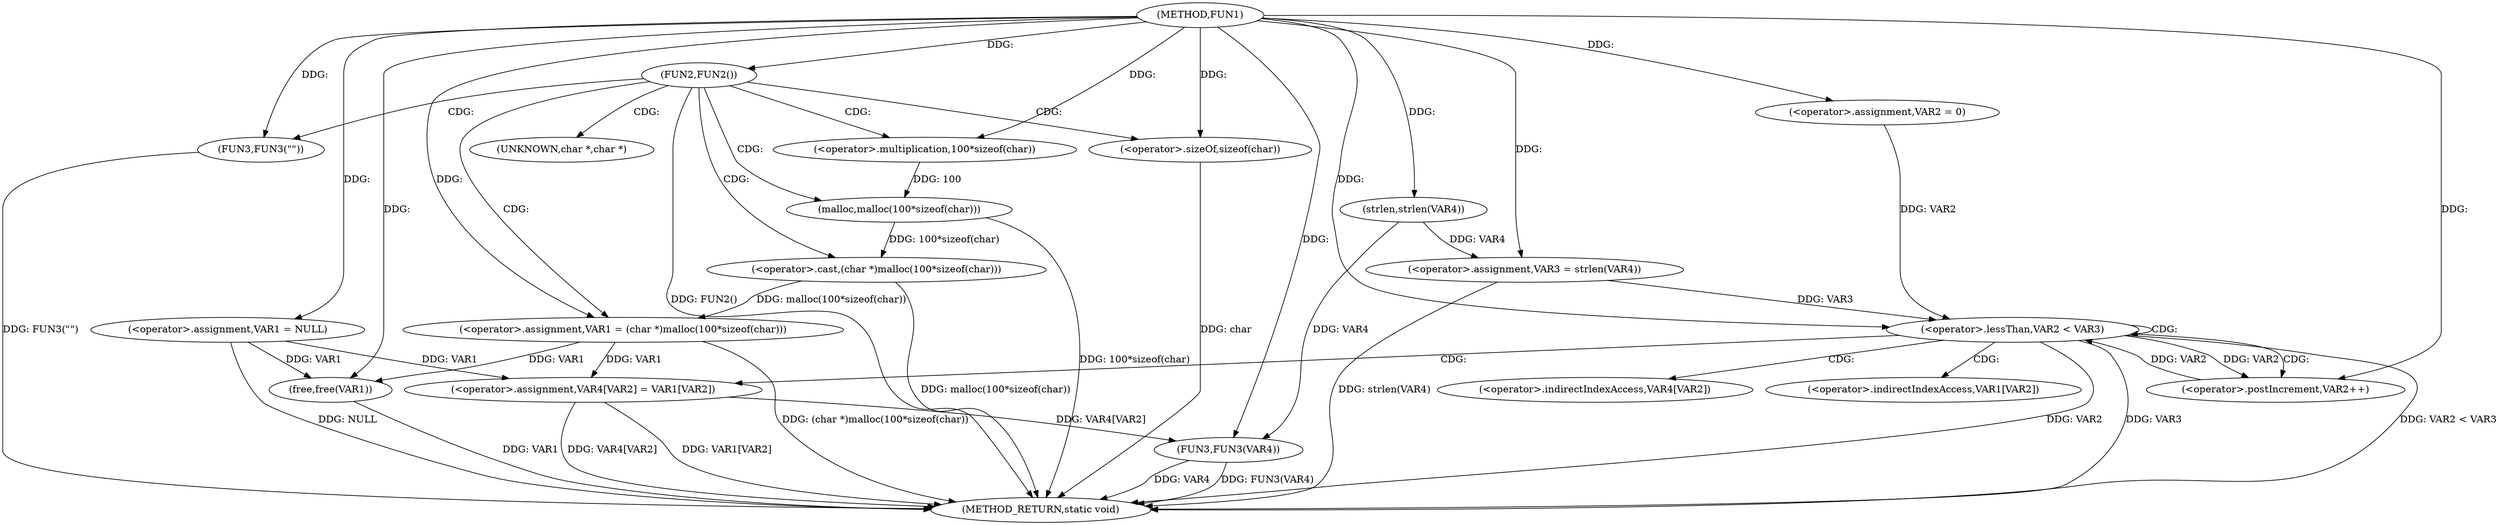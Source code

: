 digraph FUN1 {  
"1000100" [label = "(METHOD,FUN1)" ]
"1000151" [label = "(METHOD_RETURN,static void)" ]
"1000103" [label = "(<operator>.assignment,VAR1 = NULL)" ]
"1000107" [label = "(FUN2,FUN2())" ]
"1000109" [label = "(FUN3,FUN3(\"\"))" ]
"1000113" [label = "(<operator>.assignment,VAR1 = (char *)malloc(100*sizeof(char)))" ]
"1000115" [label = "(<operator>.cast,(char *)malloc(100*sizeof(char)))" ]
"1000117" [label = "(malloc,malloc(100*sizeof(char)))" ]
"1000118" [label = "(<operator>.multiplication,100*sizeof(char))" ]
"1000120" [label = "(<operator>.sizeOf,sizeof(char))" ]
"1000126" [label = "(<operator>.assignment,VAR3 = strlen(VAR4))" ]
"1000128" [label = "(strlen,strlen(VAR4))" ]
"1000131" [label = "(<operator>.assignment,VAR2 = 0)" ]
"1000134" [label = "(<operator>.lessThan,VAR2 < VAR3)" ]
"1000137" [label = "(<operator>.postIncrement,VAR2++)" ]
"1000140" [label = "(<operator>.assignment,VAR4[VAR2] = VAR1[VAR2])" ]
"1000147" [label = "(FUN3,FUN3(VAR4))" ]
"1000149" [label = "(free,free(VAR1))" ]
"1000116" [label = "(UNKNOWN,char *,char *)" ]
"1000141" [label = "(<operator>.indirectIndexAccess,VAR4[VAR2])" ]
"1000144" [label = "(<operator>.indirectIndexAccess,VAR1[VAR2])" ]
  "1000115" -> "1000151"  [ label = "DDG: malloc(100*sizeof(char))"] 
  "1000107" -> "1000151"  [ label = "DDG: FUN2()"] 
  "1000103" -> "1000151"  [ label = "DDG: NULL"] 
  "1000140" -> "1000151"  [ label = "DDG: VAR4[VAR2]"] 
  "1000117" -> "1000151"  [ label = "DDG: 100*sizeof(char)"] 
  "1000134" -> "1000151"  [ label = "DDG: VAR3"] 
  "1000149" -> "1000151"  [ label = "DDG: VAR1"] 
  "1000126" -> "1000151"  [ label = "DDG: strlen(VAR4)"] 
  "1000147" -> "1000151"  [ label = "DDG: FUN3(VAR4)"] 
  "1000140" -> "1000151"  [ label = "DDG: VAR1[VAR2]"] 
  "1000134" -> "1000151"  [ label = "DDG: VAR2 < VAR3"] 
  "1000113" -> "1000151"  [ label = "DDG: (char *)malloc(100*sizeof(char))"] 
  "1000120" -> "1000151"  [ label = "DDG: char"] 
  "1000147" -> "1000151"  [ label = "DDG: VAR4"] 
  "1000134" -> "1000151"  [ label = "DDG: VAR2"] 
  "1000109" -> "1000151"  [ label = "DDG: FUN3(\"\")"] 
  "1000100" -> "1000103"  [ label = "DDG: "] 
  "1000100" -> "1000107"  [ label = "DDG: "] 
  "1000100" -> "1000109"  [ label = "DDG: "] 
  "1000115" -> "1000113"  [ label = "DDG: malloc(100*sizeof(char))"] 
  "1000100" -> "1000113"  [ label = "DDG: "] 
  "1000117" -> "1000115"  [ label = "DDG: 100*sizeof(char)"] 
  "1000118" -> "1000117"  [ label = "DDG: 100"] 
  "1000100" -> "1000118"  [ label = "DDG: "] 
  "1000100" -> "1000120"  [ label = "DDG: "] 
  "1000128" -> "1000126"  [ label = "DDG: VAR4"] 
  "1000100" -> "1000126"  [ label = "DDG: "] 
  "1000100" -> "1000128"  [ label = "DDG: "] 
  "1000100" -> "1000131"  [ label = "DDG: "] 
  "1000131" -> "1000134"  [ label = "DDG: VAR2"] 
  "1000137" -> "1000134"  [ label = "DDG: VAR2"] 
  "1000100" -> "1000134"  [ label = "DDG: "] 
  "1000126" -> "1000134"  [ label = "DDG: VAR3"] 
  "1000134" -> "1000137"  [ label = "DDG: VAR2"] 
  "1000100" -> "1000137"  [ label = "DDG: "] 
  "1000103" -> "1000140"  [ label = "DDG: VAR1"] 
  "1000113" -> "1000140"  [ label = "DDG: VAR1"] 
  "1000140" -> "1000147"  [ label = "DDG: VAR4[VAR2]"] 
  "1000128" -> "1000147"  [ label = "DDG: VAR4"] 
  "1000100" -> "1000147"  [ label = "DDG: "] 
  "1000103" -> "1000149"  [ label = "DDG: VAR1"] 
  "1000113" -> "1000149"  [ label = "DDG: VAR1"] 
  "1000100" -> "1000149"  [ label = "DDG: "] 
  "1000107" -> "1000109"  [ label = "CDG: "] 
  "1000107" -> "1000116"  [ label = "CDG: "] 
  "1000107" -> "1000115"  [ label = "CDG: "] 
  "1000107" -> "1000120"  [ label = "CDG: "] 
  "1000107" -> "1000117"  [ label = "CDG: "] 
  "1000107" -> "1000113"  [ label = "CDG: "] 
  "1000107" -> "1000118"  [ label = "CDG: "] 
  "1000134" -> "1000137"  [ label = "CDG: "] 
  "1000134" -> "1000141"  [ label = "CDG: "] 
  "1000134" -> "1000144"  [ label = "CDG: "] 
  "1000134" -> "1000140"  [ label = "CDG: "] 
  "1000134" -> "1000134"  [ label = "CDG: "] 
}
